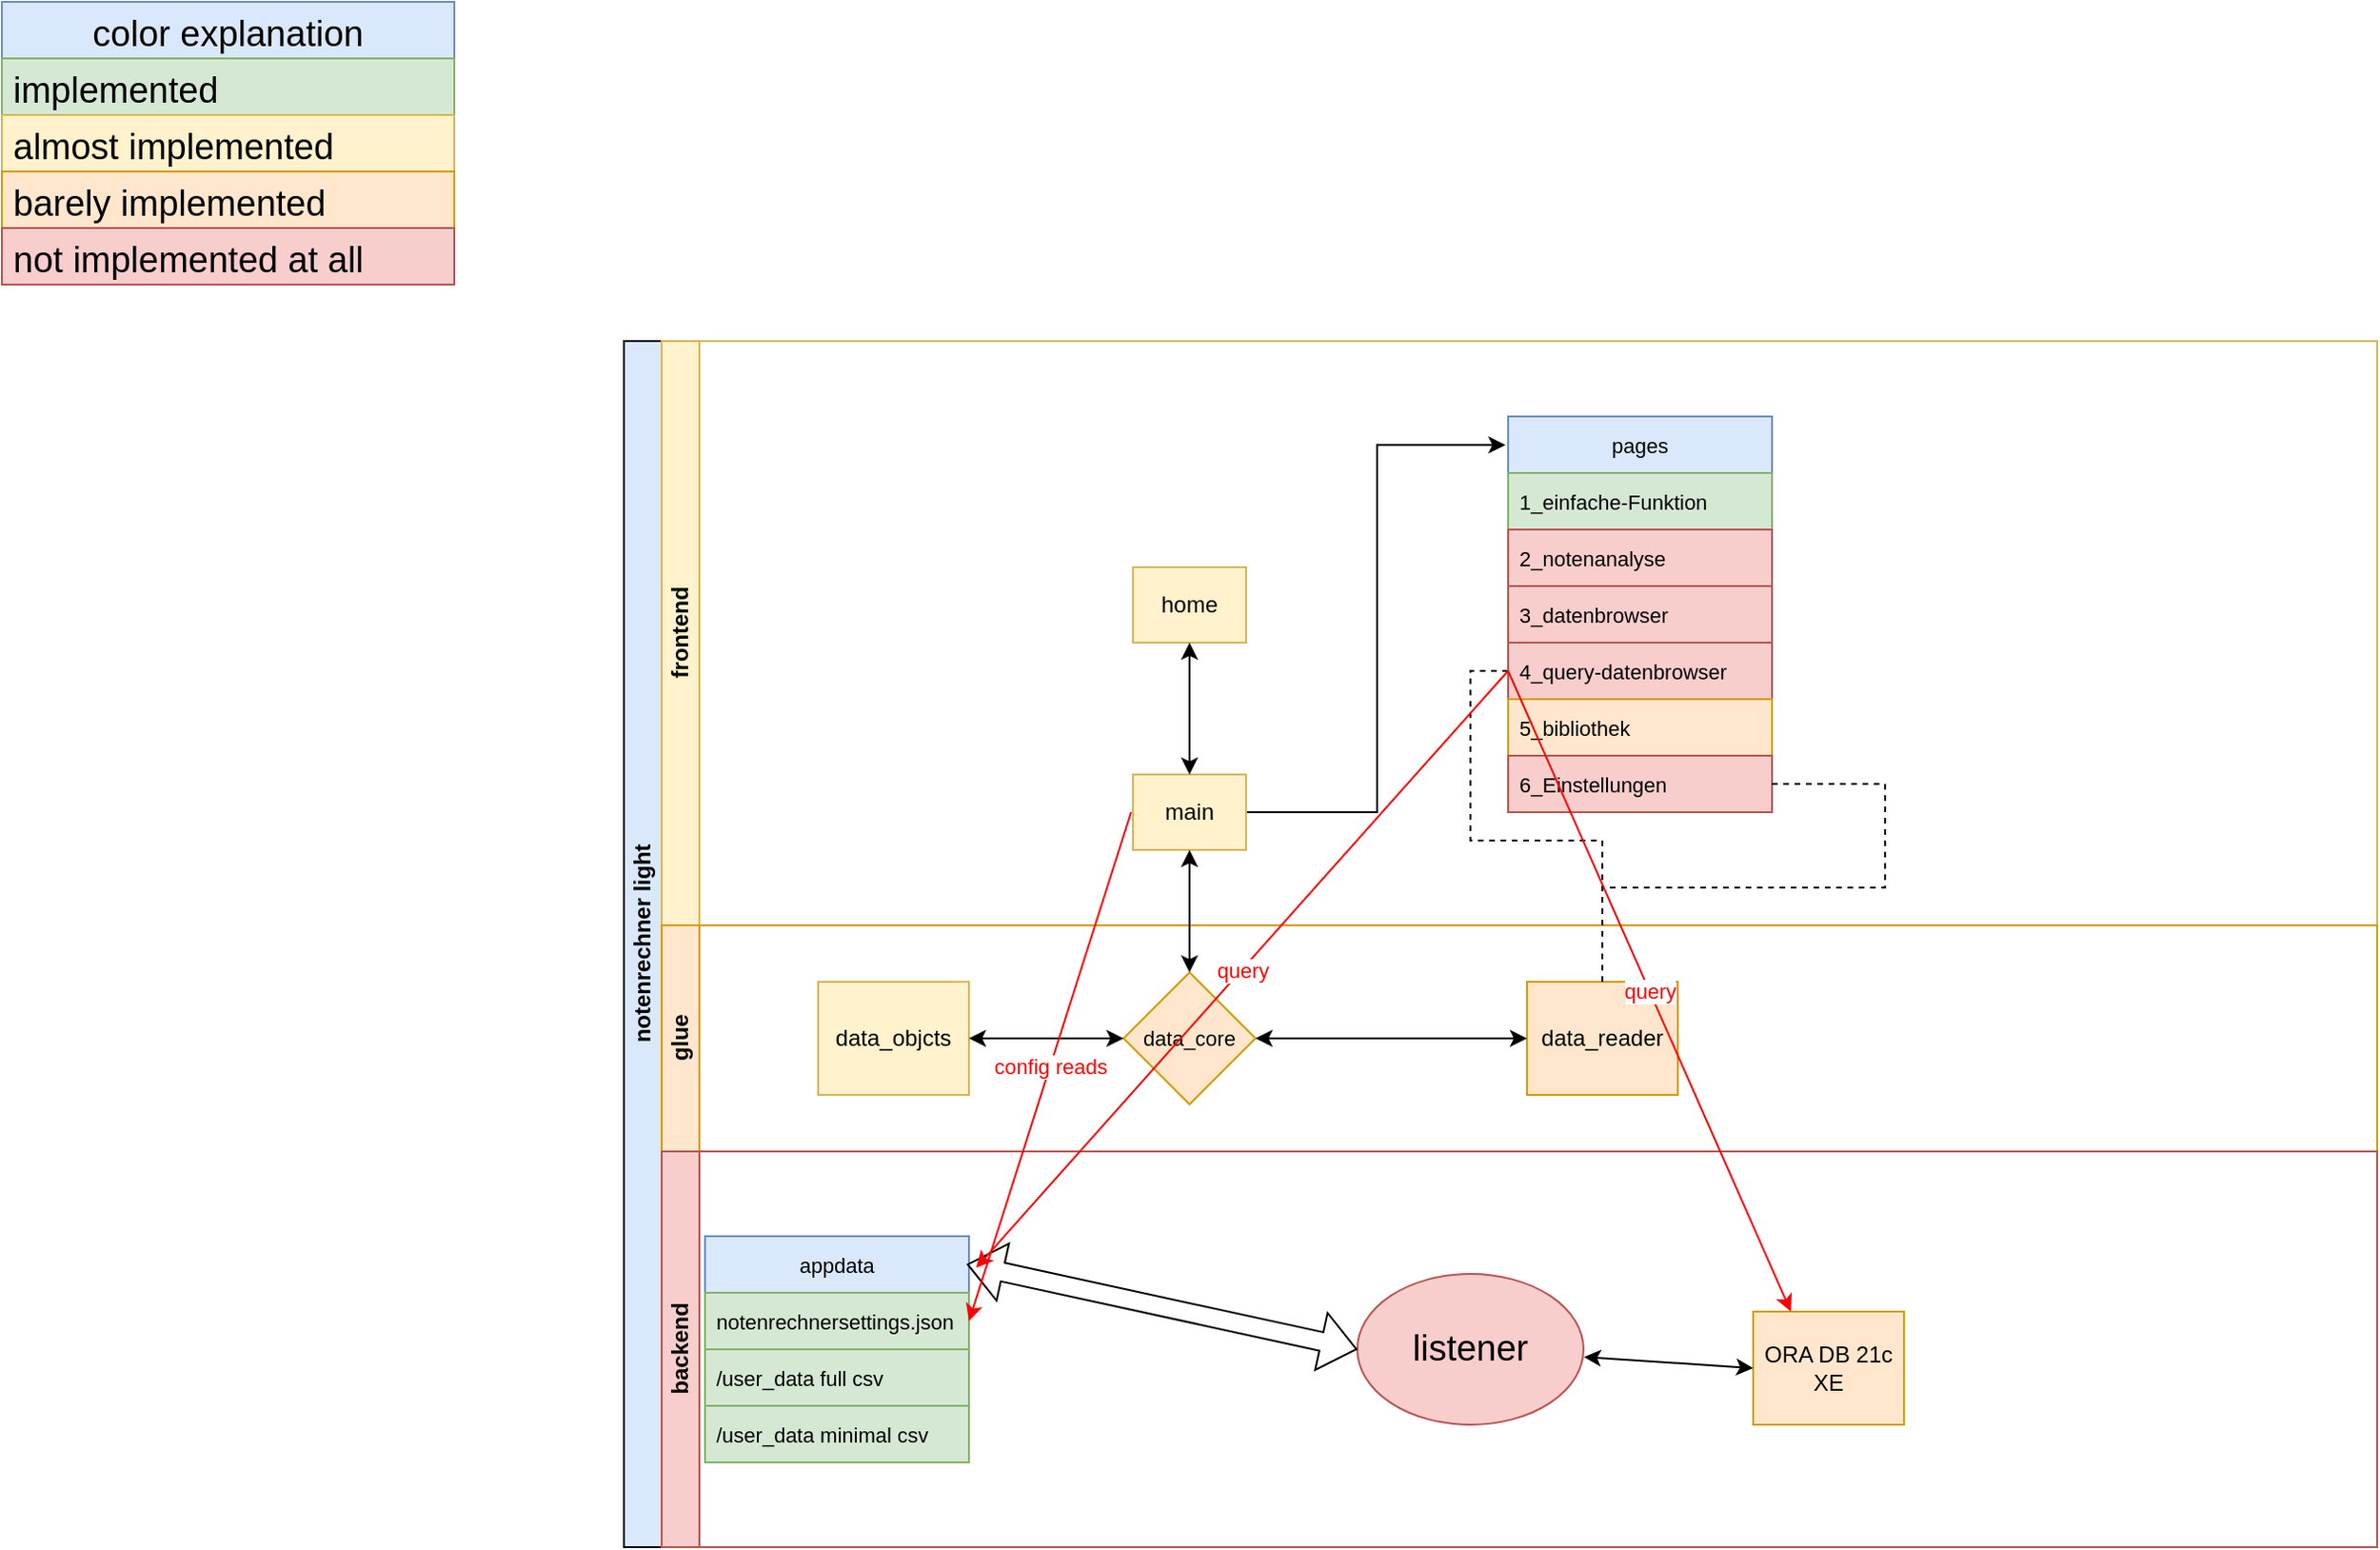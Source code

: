 <mxfile version="20.2.8" type="device"><diagram id="prtHgNgQTEPvFCAcTncT" name="Page-1"><mxGraphModel dx="1329" dy="905" grid="1" gridSize="10" guides="1" tooltips="1" connect="1" arrows="1" fold="1" page="1" pageScale="1" pageWidth="827" pageHeight="1169" math="0" shadow="0"><root><mxCell id="0"/><mxCell id="1" parent="0"/><mxCell id="dNxyNK7c78bLwvsdeMH5-19" value="notenrechner light" style="swimlane;html=1;childLayout=stackLayout;resizeParent=1;resizeParentMax=0;horizontal=0;startSize=20;horizontalStack=0;fillColor=#dae8fc;strokeColor=#000000;" parent="1" vertex="1"><mxGeometry x="530" y="340" width="930" height="640" as="geometry"/></mxCell><mxCell id="dNxyNK7c78bLwvsdeMH5-27" value="" style="edgeStyle=orthogonalEdgeStyle;rounded=0;orthogonalLoop=1;jettySize=auto;html=1;dashed=1;endArrow=none;endFill=0;exitX=0;exitY=0.5;exitDx=0;exitDy=0;" parent="dNxyNK7c78bLwvsdeMH5-19" source="b_qoU-KaGP17PUoCxNol-17" target="dNxyNK7c78bLwvsdeMH5-26" edge="1"><mxGeometry relative="1" as="geometry"><mxPoint x="180" y="90" as="sourcePoint"/></mxGeometry></mxCell><mxCell id="dNxyNK7c78bLwvsdeMH5-20" value="frontend" style="swimlane;html=1;startSize=20;horizontal=0;fillColor=#fff2cc;strokeColor=#d6b656;" parent="dNxyNK7c78bLwvsdeMH5-19" vertex="1"><mxGeometry x="20" width="910" height="310" as="geometry"/></mxCell><mxCell id="b_qoU-KaGP17PUoCxNol-20" style="edgeStyle=orthogonalEdgeStyle;rounded=0;orthogonalLoop=1;jettySize=auto;html=1;exitX=1;exitY=0.5;exitDx=0;exitDy=0;entryX=-0.01;entryY=0.072;entryDx=0;entryDy=0;entryPerimeter=0;fontSize=11;" parent="dNxyNK7c78bLwvsdeMH5-20" source="dNxyNK7c78bLwvsdeMH5-30" target="b_qoU-KaGP17PUoCxNol-13" edge="1"><mxGeometry relative="1" as="geometry"/></mxCell><mxCell id="dNxyNK7c78bLwvsdeMH5-30" value="main" style="rounded=0;whiteSpace=wrap;html=1;fontFamily=Helvetica;fontSize=12;align=center;fillColor=#fff2cc;strokeColor=#d6b656;" parent="dNxyNK7c78bLwvsdeMH5-20" vertex="1"><mxGeometry x="250" y="230" width="60" height="40" as="geometry"/></mxCell><mxCell id="b_qoU-KaGP17PUoCxNol-9" value="home" style="rounded=0;whiteSpace=wrap;html=1;fontFamily=Helvetica;fontSize=12;align=center;fillColor=#fff2cc;strokeColor=#d6b656;" parent="dNxyNK7c78bLwvsdeMH5-20" vertex="1"><mxGeometry x="250" y="120" width="60" height="40" as="geometry"/></mxCell><mxCell id="b_qoU-KaGP17PUoCxNol-11" value="" style="endArrow=classic;startArrow=classic;html=1;rounded=0;fontSize=11;entryX=0.5;entryY=1;entryDx=0;entryDy=0;exitX=0.5;exitY=0;exitDx=0;exitDy=0;" parent="dNxyNK7c78bLwvsdeMH5-20" source="dNxyNK7c78bLwvsdeMH5-30" target="b_qoU-KaGP17PUoCxNol-9" edge="1"><mxGeometry width="50" height="50" relative="1" as="geometry"><mxPoint x="259" y="100" as="sourcePoint"/><mxPoint x="309" y="50" as="targetPoint"/></mxGeometry></mxCell><mxCell id="b_qoU-KaGP17PUoCxNol-13" value="pages" style="swimlane;fontStyle=0;childLayout=stackLayout;horizontal=1;startSize=30;horizontalStack=0;resizeParent=1;resizeParentMax=0;resizeLast=0;collapsible=1;marginBottom=0;fontSize=11;fillColor=#dae8fc;strokeColor=#6c8ebf;" parent="dNxyNK7c78bLwvsdeMH5-20" vertex="1"><mxGeometry x="449" y="40" width="140" height="210" as="geometry"/></mxCell><mxCell id="b_qoU-KaGP17PUoCxNol-14" value="1_einfache-Funktion" style="text;strokeColor=#82b366;fillColor=#d5e8d4;align=left;verticalAlign=middle;spacingLeft=4;spacingRight=4;overflow=hidden;points=[[0,0.5],[1,0.5]];portConstraint=eastwest;rotatable=0;fontSize=11;" parent="b_qoU-KaGP17PUoCxNol-13" vertex="1"><mxGeometry y="30" width="140" height="30" as="geometry"/></mxCell><mxCell id="b_qoU-KaGP17PUoCxNol-15" value="2_notenanalyse" style="text;strokeColor=#b85450;fillColor=#f8cecc;align=left;verticalAlign=middle;spacingLeft=4;spacingRight=4;overflow=hidden;points=[[0,0.5],[1,0.5]];portConstraint=eastwest;rotatable=0;fontSize=11;" parent="b_qoU-KaGP17PUoCxNol-13" vertex="1"><mxGeometry y="60" width="140" height="30" as="geometry"/></mxCell><mxCell id="b_qoU-KaGP17PUoCxNol-16" value="3_datenbrowser" style="text;strokeColor=#b85450;fillColor=#f8cecc;align=left;verticalAlign=middle;spacingLeft=4;spacingRight=4;overflow=hidden;points=[[0,0.5],[1,0.5]];portConstraint=eastwest;rotatable=0;fontSize=11;" parent="b_qoU-KaGP17PUoCxNol-13" vertex="1"><mxGeometry y="90" width="140" height="30" as="geometry"/></mxCell><mxCell id="b_qoU-KaGP17PUoCxNol-17" value="4_query-datenbrowser" style="text;strokeColor=#b85450;fillColor=#f8cecc;align=left;verticalAlign=middle;spacingLeft=4;spacingRight=4;overflow=hidden;points=[[0,0.5],[1,0.5]];portConstraint=eastwest;rotatable=0;fontSize=11;" parent="b_qoU-KaGP17PUoCxNol-13" vertex="1"><mxGeometry y="120" width="140" height="30" as="geometry"/></mxCell><mxCell id="b_qoU-KaGP17PUoCxNol-18" value="5_bibliothek" style="text;strokeColor=#d79b00;fillColor=#ffe6cc;align=left;verticalAlign=middle;spacingLeft=4;spacingRight=4;overflow=hidden;points=[[0,0.5],[1,0.5]];portConstraint=eastwest;rotatable=0;fontSize=11;" parent="b_qoU-KaGP17PUoCxNol-13" vertex="1"><mxGeometry y="150" width="140" height="30" as="geometry"/></mxCell><mxCell id="b_qoU-KaGP17PUoCxNol-19" value="6_Einstellungen" style="text;strokeColor=#b85450;fillColor=#f8cecc;align=left;verticalAlign=middle;spacingLeft=4;spacingRight=4;overflow=hidden;points=[[0,0.5],[1,0.5]];portConstraint=eastwest;rotatable=0;fontSize=11;" parent="b_qoU-KaGP17PUoCxNol-13" vertex="1"><mxGeometry y="180" width="140" height="30" as="geometry"/></mxCell><mxCell id="dNxyNK7c78bLwvsdeMH5-21" value="glue" style="swimlane;html=1;startSize=20;horizontal=0;fillColor=#ffe6cc;strokeColor=#d79b00;" parent="dNxyNK7c78bLwvsdeMH5-19" vertex="1"><mxGeometry x="20" y="310" width="910" height="120" as="geometry"/></mxCell><mxCell id="dNxyNK7c78bLwvsdeMH5-26" value="data_reader" style="rounded=0;whiteSpace=wrap;html=1;fontFamily=Helvetica;fontSize=12;align=center;fillColor=#ffe6cc;strokeColor=#d79b00;" parent="dNxyNK7c78bLwvsdeMH5-21" vertex="1"><mxGeometry x="459" y="30" width="80" height="60" as="geometry"/></mxCell><mxCell id="dNxyNK7c78bLwvsdeMH5-28" value="&lt;font style=&quot;font-size: 11px;&quot;&gt;data_core&lt;/font&gt;" style="rhombus;whiteSpace=wrap;html=1;fontFamily=Helvetica;fontSize=12;align=center;fillColor=#ffe6cc;strokeColor=#d79b00;" parent="dNxyNK7c78bLwvsdeMH5-21" vertex="1"><mxGeometry x="245" y="25" width="70" height="70" as="geometry"/></mxCell><mxCell id="b_qoU-KaGP17PUoCxNol-2" value="data_objcts" style="rounded=0;whiteSpace=wrap;html=1;fontFamily=Helvetica;fontSize=12;align=center;fillColor=#fff2cc;strokeColor=#d6b656;" parent="dNxyNK7c78bLwvsdeMH5-21" vertex="1"><mxGeometry x="83" y="30" width="80" height="60" as="geometry"/></mxCell><mxCell id="b_qoU-KaGP17PUoCxNol-7" value="" style="endArrow=classic;startArrow=classic;html=1;rounded=0;fontSize=7;entryX=1;entryY=0.5;entryDx=0;entryDy=0;exitX=0;exitY=0.5;exitDx=0;exitDy=0;" parent="dNxyNK7c78bLwvsdeMH5-21" source="dNxyNK7c78bLwvsdeMH5-28" target="b_qoU-KaGP17PUoCxNol-2" edge="1"><mxGeometry width="50" height="50" relative="1" as="geometry"><mxPoint x="239" y="40" as="sourcePoint"/><mxPoint x="290" y="-20" as="targetPoint"/></mxGeometry></mxCell><mxCell id="b_qoU-KaGP17PUoCxNol-8" value="" style="endArrow=classic;startArrow=classic;html=1;rounded=0;fontSize=7;entryX=1;entryY=0.5;entryDx=0;entryDy=0;" parent="dNxyNK7c78bLwvsdeMH5-21" target="dNxyNK7c78bLwvsdeMH5-28" edge="1"><mxGeometry width="50" height="50" relative="1" as="geometry"><mxPoint x="459" y="60" as="sourcePoint"/><mxPoint x="269" y="80" as="targetPoint"/></mxGeometry></mxCell><mxCell id="dNxyNK7c78bLwvsdeMH5-22" value="backend" style="swimlane;html=1;startSize=20;horizontal=0;fillColor=#f8cecc;strokeColor=#b85450;" parent="dNxyNK7c78bLwvsdeMH5-19" vertex="1"><mxGeometry x="20" y="430" width="910" height="210" as="geometry"/></mxCell><mxCell id="b_qoU-KaGP17PUoCxNol-22" value="appdata" style="swimlane;fontStyle=0;childLayout=stackLayout;horizontal=1;startSize=30;horizontalStack=0;resizeParent=1;resizeParentMax=0;resizeLast=0;collapsible=1;marginBottom=0;fontSize=11;fillColor=#dae8fc;strokeColor=#6c8ebf;" parent="dNxyNK7c78bLwvsdeMH5-22" vertex="1"><mxGeometry x="23" y="45" width="140" height="120" as="geometry"/></mxCell><mxCell id="b_qoU-KaGP17PUoCxNol-23" value="notenrechnersettings.json" style="text;strokeColor=#82b366;fillColor=#d5e8d4;align=left;verticalAlign=middle;spacingLeft=4;spacingRight=4;overflow=hidden;points=[[0,0.5],[1,0.5]];portConstraint=eastwest;rotatable=0;fontSize=11;" parent="b_qoU-KaGP17PUoCxNol-22" vertex="1"><mxGeometry y="30" width="140" height="30" as="geometry"/></mxCell><mxCell id="b_qoU-KaGP17PUoCxNol-24" value="/user_data full csv" style="text;strokeColor=#82b366;fillColor=#d5e8d4;align=left;verticalAlign=middle;spacingLeft=4;spacingRight=4;overflow=hidden;points=[[0,0.5],[1,0.5]];portConstraint=eastwest;rotatable=0;fontSize=11;" parent="b_qoU-KaGP17PUoCxNol-22" vertex="1"><mxGeometry y="60" width="140" height="30" as="geometry"/></mxCell><mxCell id="b_qoU-KaGP17PUoCxNol-25" value="/user_data minimal csv" style="text;strokeColor=#82b366;fillColor=#d5e8d4;align=left;verticalAlign=middle;spacingLeft=4;spacingRight=4;overflow=hidden;points=[[0,0.5],[1,0.5]];portConstraint=eastwest;rotatable=0;fontSize=11;" parent="b_qoU-KaGP17PUoCxNol-22" vertex="1"><mxGeometry y="90" width="140" height="30" as="geometry"/></mxCell><mxCell id="b_qoU-KaGP17PUoCxNol-28" value="&lt;font style=&quot;font-size: 19px;&quot; color=&quot;#000000&quot;&gt;listener&lt;/font&gt;" style="ellipse;whiteSpace=wrap;html=1;fontSize=11;fillColor=#f8cecc;strokeColor=#b85450;" parent="dNxyNK7c78bLwvsdeMH5-22" vertex="1"><mxGeometry x="369" y="65" width="120" height="80" as="geometry"/></mxCell><mxCell id="b_qoU-KaGP17PUoCxNol-29" value="" style="shape=flexArrow;endArrow=classic;startArrow=classic;html=1;rounded=0;strokeColor=#000000;fontSize=19;fontColor=#000000;entryX=0;entryY=0.5;entryDx=0;entryDy=0;exitX=0.992;exitY=0.124;exitDx=0;exitDy=0;exitPerimeter=0;fillColor=#FFFFFF;" parent="dNxyNK7c78bLwvsdeMH5-22" source="b_qoU-KaGP17PUoCxNol-22" target="b_qoU-KaGP17PUoCxNol-28" edge="1"><mxGeometry width="100" height="100" relative="1" as="geometry"><mxPoint x="169" y="60" as="sourcePoint"/><mxPoint x="339" as="targetPoint"/></mxGeometry></mxCell><mxCell id="b_qoU-KaGP17PUoCxNol-33" value="ORA DB 21c XE" style="rounded=0;whiteSpace=wrap;html=1;fontFamily=Helvetica;fontSize=12;align=center;fillColor=#ffe6cc;strokeColor=#d79b00;" parent="dNxyNK7c78bLwvsdeMH5-22" vertex="1"><mxGeometry x="579" y="85" width="80" height="60" as="geometry"/></mxCell><mxCell id="b_qoU-KaGP17PUoCxNol-34" value="" style="endArrow=classic;startArrow=classic;html=1;rounded=0;strokeColor=#000000;fontSize=19;fontColor=#000000;fillColor=#FFFFFF;exitX=1.002;exitY=0.551;exitDx=0;exitDy=0;exitPerimeter=0;entryX=0;entryY=0.5;entryDx=0;entryDy=0;" parent="dNxyNK7c78bLwvsdeMH5-22" source="b_qoU-KaGP17PUoCxNol-28" target="b_qoU-KaGP17PUoCxNol-33" edge="1"><mxGeometry width="50" height="50" relative="1" as="geometry"><mxPoint x="499" y="130" as="sourcePoint"/><mxPoint x="549" y="80" as="targetPoint"/></mxGeometry></mxCell><mxCell id="b_qoU-KaGP17PUoCxNol-6" value="" style="endArrow=classic;startArrow=classic;html=1;rounded=0;fontSize=7;entryX=0.5;entryY=1;entryDx=0;entryDy=0;exitX=0.5;exitY=0;exitDx=0;exitDy=0;" parent="dNxyNK7c78bLwvsdeMH5-19" source="dNxyNK7c78bLwvsdeMH5-28" target="dNxyNK7c78bLwvsdeMH5-30" edge="1"><mxGeometry width="50" height="50" relative="1" as="geometry"><mxPoint x="279" y="180" as="sourcePoint"/><mxPoint x="329" y="130" as="targetPoint"/></mxGeometry></mxCell><mxCell id="b_qoU-KaGP17PUoCxNol-21" value="" style="endArrow=none;dashed=1;html=1;rounded=0;fontSize=11;exitX=0.5;exitY=0;exitDx=0;exitDy=0;entryX=1;entryY=0.5;entryDx=0;entryDy=0;" parent="dNxyNK7c78bLwvsdeMH5-19" source="dNxyNK7c78bLwvsdeMH5-26" target="b_qoU-KaGP17PUoCxNol-19" edge="1"><mxGeometry width="50" height="50" relative="1" as="geometry"><mxPoint x="329" y="410" as="sourcePoint"/><mxPoint x="379" y="360" as="targetPoint"/><Array as="points"><mxPoint x="519" y="290"/><mxPoint x="669" y="290"/><mxPoint x="669" y="235"/></Array></mxGeometry></mxCell><mxCell id="b_qoU-KaGP17PUoCxNol-26" value="" style="endArrow=classic;html=1;rounded=0;fontSize=11;entryX=1;entryY=0.5;entryDx=0;entryDy=0;strokeColor=#FF0000;" parent="dNxyNK7c78bLwvsdeMH5-19" target="b_qoU-KaGP17PUoCxNol-23" edge="1"><mxGeometry relative="1" as="geometry"><mxPoint x="269" y="250" as="sourcePoint"/><mxPoint x="539" y="440" as="targetPoint"/></mxGeometry></mxCell><mxCell id="b_qoU-KaGP17PUoCxNol-27" value="&lt;font color=&quot;#ff0000&quot;&gt;config reads&lt;/font&gt;" style="edgeLabel;resizable=0;html=1;align=center;verticalAlign=middle;fontSize=11;" parent="b_qoU-KaGP17PUoCxNol-26" connectable="0" vertex="1"><mxGeometry relative="1" as="geometry"/></mxCell><mxCell id="b_qoU-KaGP17PUoCxNol-35" value="" style="endArrow=classic;html=1;rounded=0;fontSize=11;entryX=1.027;entryY=0.14;entryDx=0;entryDy=0;strokeColor=#FF0000;exitX=0;exitY=0.5;exitDx=0;exitDy=0;entryPerimeter=0;" parent="dNxyNK7c78bLwvsdeMH5-19" source="b_qoU-KaGP17PUoCxNol-17" target="b_qoU-KaGP17PUoCxNol-22" edge="1"><mxGeometry relative="1" as="geometry"><mxPoint x="279" y="260" as="sourcePoint"/><mxPoint x="193" y="530" as="targetPoint"/></mxGeometry></mxCell><mxCell id="b_qoU-KaGP17PUoCxNol-36" value="&lt;font color=&quot;#ff0000&quot;&gt;query&lt;/font&gt;" style="edgeLabel;resizable=0;html=1;align=center;verticalAlign=middle;fontSize=11;" parent="b_qoU-KaGP17PUoCxNol-35" connectable="0" vertex="1"><mxGeometry relative="1" as="geometry"/></mxCell><mxCell id="b_qoU-KaGP17PUoCxNol-37" value="" style="endArrow=classic;html=1;rounded=0;fontSize=11;entryX=0.25;entryY=0;entryDx=0;entryDy=0;strokeColor=#FF0000;exitX=0;exitY=0.5;exitDx=0;exitDy=0;" parent="dNxyNK7c78bLwvsdeMH5-19" source="b_qoU-KaGP17PUoCxNol-17" target="b_qoU-KaGP17PUoCxNol-33" edge="1"><mxGeometry relative="1" as="geometry"><mxPoint x="289" y="270" as="sourcePoint"/><mxPoint x="203" y="540" as="targetPoint"/></mxGeometry></mxCell><mxCell id="b_qoU-KaGP17PUoCxNol-38" value="&lt;font color=&quot;#ff0000&quot;&gt;query&lt;/font&gt;" style="edgeLabel;resizable=0;html=1;align=center;verticalAlign=middle;fontSize=11;" parent="b_qoU-KaGP17PUoCxNol-37" connectable="0" vertex="1"><mxGeometry relative="1" as="geometry"/></mxCell><mxCell id="b_qoU-KaGP17PUoCxNol-39" value="color explanation" style="swimlane;fontStyle=0;childLayout=stackLayout;horizontal=1;startSize=30;horizontalStack=0;resizeParent=1;resizeParentMax=0;resizeLast=0;collapsible=1;marginBottom=0;labelBackgroundColor=none;strokeColor=#6c8ebf;fontSize=19;fillColor=#dae8fc;" parent="1" vertex="1"><mxGeometry x="200" y="160" width="240" height="150" as="geometry"/></mxCell><mxCell id="b_qoU-KaGP17PUoCxNol-40" value="implemented" style="text;strokeColor=#82b366;fillColor=#d5e8d4;align=left;verticalAlign=middle;spacingLeft=4;spacingRight=4;overflow=hidden;points=[[0,0.5],[1,0.5]];portConstraint=eastwest;rotatable=0;labelBackgroundColor=none;fontSize=19;" parent="b_qoU-KaGP17PUoCxNol-39" vertex="1"><mxGeometry y="30" width="240" height="30" as="geometry"/></mxCell><mxCell id="b_qoU-KaGP17PUoCxNol-41" value="almost implemented" style="text;strokeColor=#d6b656;fillColor=#fff2cc;align=left;verticalAlign=middle;spacingLeft=4;spacingRight=4;overflow=hidden;points=[[0,0.5],[1,0.5]];portConstraint=eastwest;rotatable=0;labelBackgroundColor=none;fontSize=19;" parent="b_qoU-KaGP17PUoCxNol-39" vertex="1"><mxGeometry y="60" width="240" height="30" as="geometry"/></mxCell><mxCell id="b_qoU-KaGP17PUoCxNol-42" value="barely implemented" style="text;strokeColor=#d79b00;fillColor=#ffe6cc;align=left;verticalAlign=middle;spacingLeft=4;spacingRight=4;overflow=hidden;points=[[0,0.5],[1,0.5]];portConstraint=eastwest;rotatable=0;labelBackgroundColor=none;fontSize=19;" parent="b_qoU-KaGP17PUoCxNol-39" vertex="1"><mxGeometry y="90" width="240" height="30" as="geometry"/></mxCell><mxCell id="b_qoU-KaGP17PUoCxNol-43" value="not implemented at all" style="text;strokeColor=#b85450;fillColor=#f8cecc;align=left;verticalAlign=middle;spacingLeft=4;spacingRight=4;overflow=hidden;points=[[0,0.5],[1,0.5]];portConstraint=eastwest;rotatable=0;labelBackgroundColor=none;fontSize=19;" parent="b_qoU-KaGP17PUoCxNol-39" vertex="1"><mxGeometry y="120" width="240" height="30" as="geometry"/></mxCell></root></mxGraphModel></diagram></mxfile>